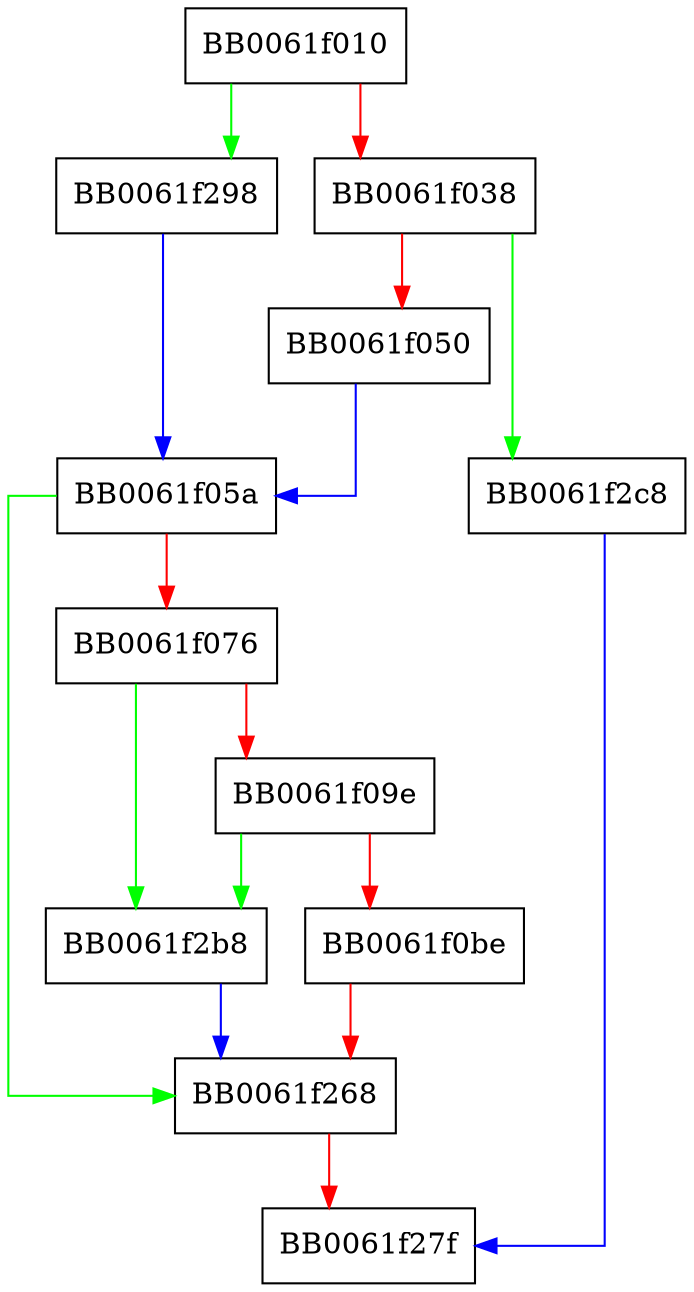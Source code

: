 digraph PKCS12_key_gen_asc_ex {
  node [shape="box"];
  graph [splines=ortho];
  BB0061f010 -> BB0061f298 [color="green"];
  BB0061f010 -> BB0061f038 [color="red"];
  BB0061f038 -> BB0061f2c8 [color="green"];
  BB0061f038 -> BB0061f050 [color="red"];
  BB0061f050 -> BB0061f05a [color="blue"];
  BB0061f05a -> BB0061f268 [color="green"];
  BB0061f05a -> BB0061f076 [color="red"];
  BB0061f076 -> BB0061f2b8 [color="green"];
  BB0061f076 -> BB0061f09e [color="red"];
  BB0061f09e -> BB0061f2b8 [color="green"];
  BB0061f09e -> BB0061f0be [color="red"];
  BB0061f0be -> BB0061f268 [color="red"];
  BB0061f268 -> BB0061f27f [color="red"];
  BB0061f298 -> BB0061f05a [color="blue"];
  BB0061f2b8 -> BB0061f268 [color="blue"];
  BB0061f2c8 -> BB0061f27f [color="blue"];
}